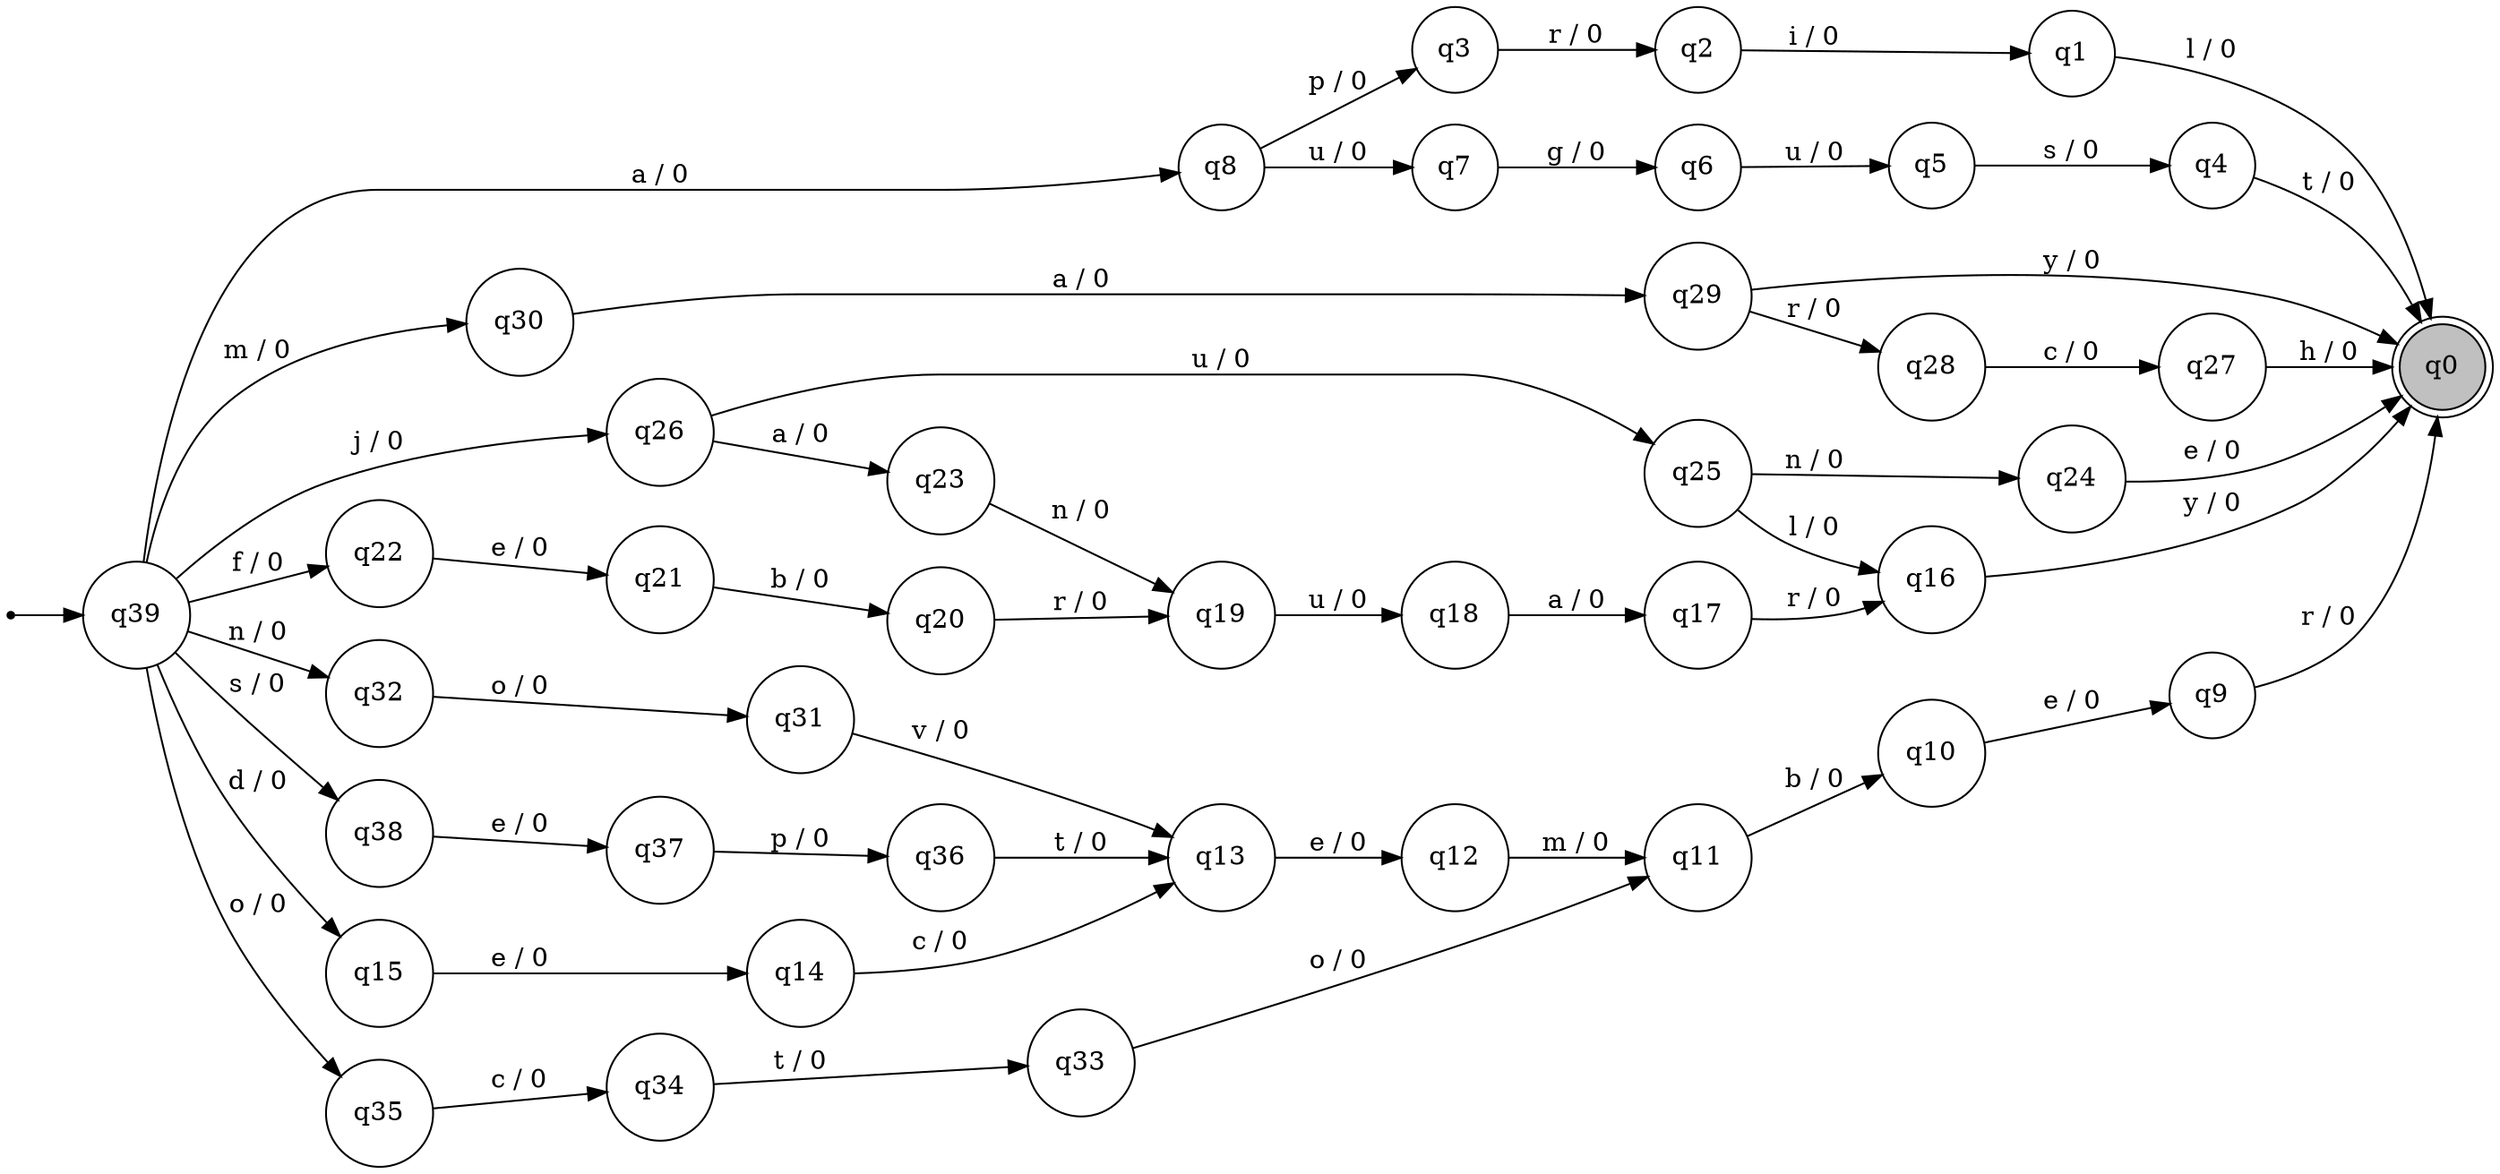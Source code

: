 digraph G {
rankdir=LR;
charset="utf8";
node [shape=circle];
ini [shape=point];
ini -> q39;
	q38 [label="q38"];
	q37 [label="q37"];
	q36 [label="q36"];
	q31 [label="q31"];
	q9 [label="q9"];
	q12 [label="q12"];
	q13 [label="q13"];
	q24 [label="q24"];
	q10 [label="q10"];
	q8 [label="q8"];
	q29 [label="q29"];
	q7 [label="q7"];
	q33 [label="q33"];
	q6 [label="q6"];
	q4 [label="q4"];
	q32 [label="q32"];
	q2 [label="q2"];
	q14 [label="q14"];
	q5 [label="q5"];
	q1 [label="q1"];
	q0 [label="q0"];
	q0 [shape=doublecircle];
	q0 [style=filled fillcolor=gray];
	q27 [label="q27"];
	q15 [label="q15"];
	q16 [label="q16"];
	q17 [label="q17"];
	q30 [label="q30"];
	q18 [label="q18"];
	q26 [label="q26"];
	q34 [label="q34"];
	q3 [label="q3"];
	q19 [label="q19"];
	q20 [label="q20"];
	q21 [label="q21"];
	q22 [label="q22"];
	q35 [label="q35"];
	q23 [label="q23"];
	q39 [label="q39"];
	q11 [label="q11"];
	q25 [label="q25"];
	q28 [label="q28"];
	q38 -> q37 [label="e / 0"];
	q37 -> q36 [label="p / 0"];
	q36 -> q13 [label="t / 0"];
	q31 -> q13 [label="v / 0"];
	q9 -> q0 [label="r / 0"];
	q12 -> q11 [label="m / 0"];
	q13 -> q12 [label="e / 0"];
	q24 -> q0 [label="e / 0"];
	q10 -> q9 [label="e / 0"];
	q8 -> q3 [label="p / 0"];
	q8 -> q7 [label="u / 0"];
	q29 -> q28 [label="r / 0"];
	q29 -> q0 [label="y / 0"];
	q7 -> q6 [label="g / 0"];
	q33 -> q11 [label="o / 0"];
	q6 -> q5 [label="u / 0"];
	q4 -> q0 [label="t / 0"];
	q32 -> q31 [label="o / 0"];
	q2 -> q1 [label="i / 0"];
	q14 -> q13 [label="c / 0"];
	q5 -> q4 [label="s / 0"];
	q1 -> q0 [label="l / 0"];
	q27 -> q0 [label="h / 0"];
	q15 -> q14 [label="e / 0"];
	q16 -> q0 [label="y / 0"];
	q17 -> q16 [label="r / 0"];
	q30 -> q29 [label="a / 0"];
	q18 -> q17 [label="a / 0"];
	q26 -> q23 [label="a / 0"];
	q26 -> q25 [label="u / 0"];
	q34 -> q33 [label="t / 0"];
	q3 -> q2 [label="r / 0"];
	q19 -> q18 [label="u / 0"];
	q20 -> q19 [label="r / 0"];
	q21 -> q20 [label="b / 0"];
	q22 -> q21 [label="e / 0"];
	q35 -> q34 [label="c / 0"];
	q23 -> q19 [label="n / 0"];
	q39 -> q8 [label="a / 0"];
	q39 -> q32 [label="n / 0"];
	q39 -> q15 [label="d / 0"];
	q39 -> q22 [label="f / 0"];
	q39 -> q38 [label="s / 0"];
	q39 -> q26 [label="j / 0"];
	q39 -> q30 [label="m / 0"];
	q39 -> q35 [label="o / 0"];
	q11 -> q10 [label="b / 0"];
	q25 -> q16 [label="l / 0"];
	q25 -> q24 [label="n / 0"];
	q28 -> q27 [label="c / 0"];
}
